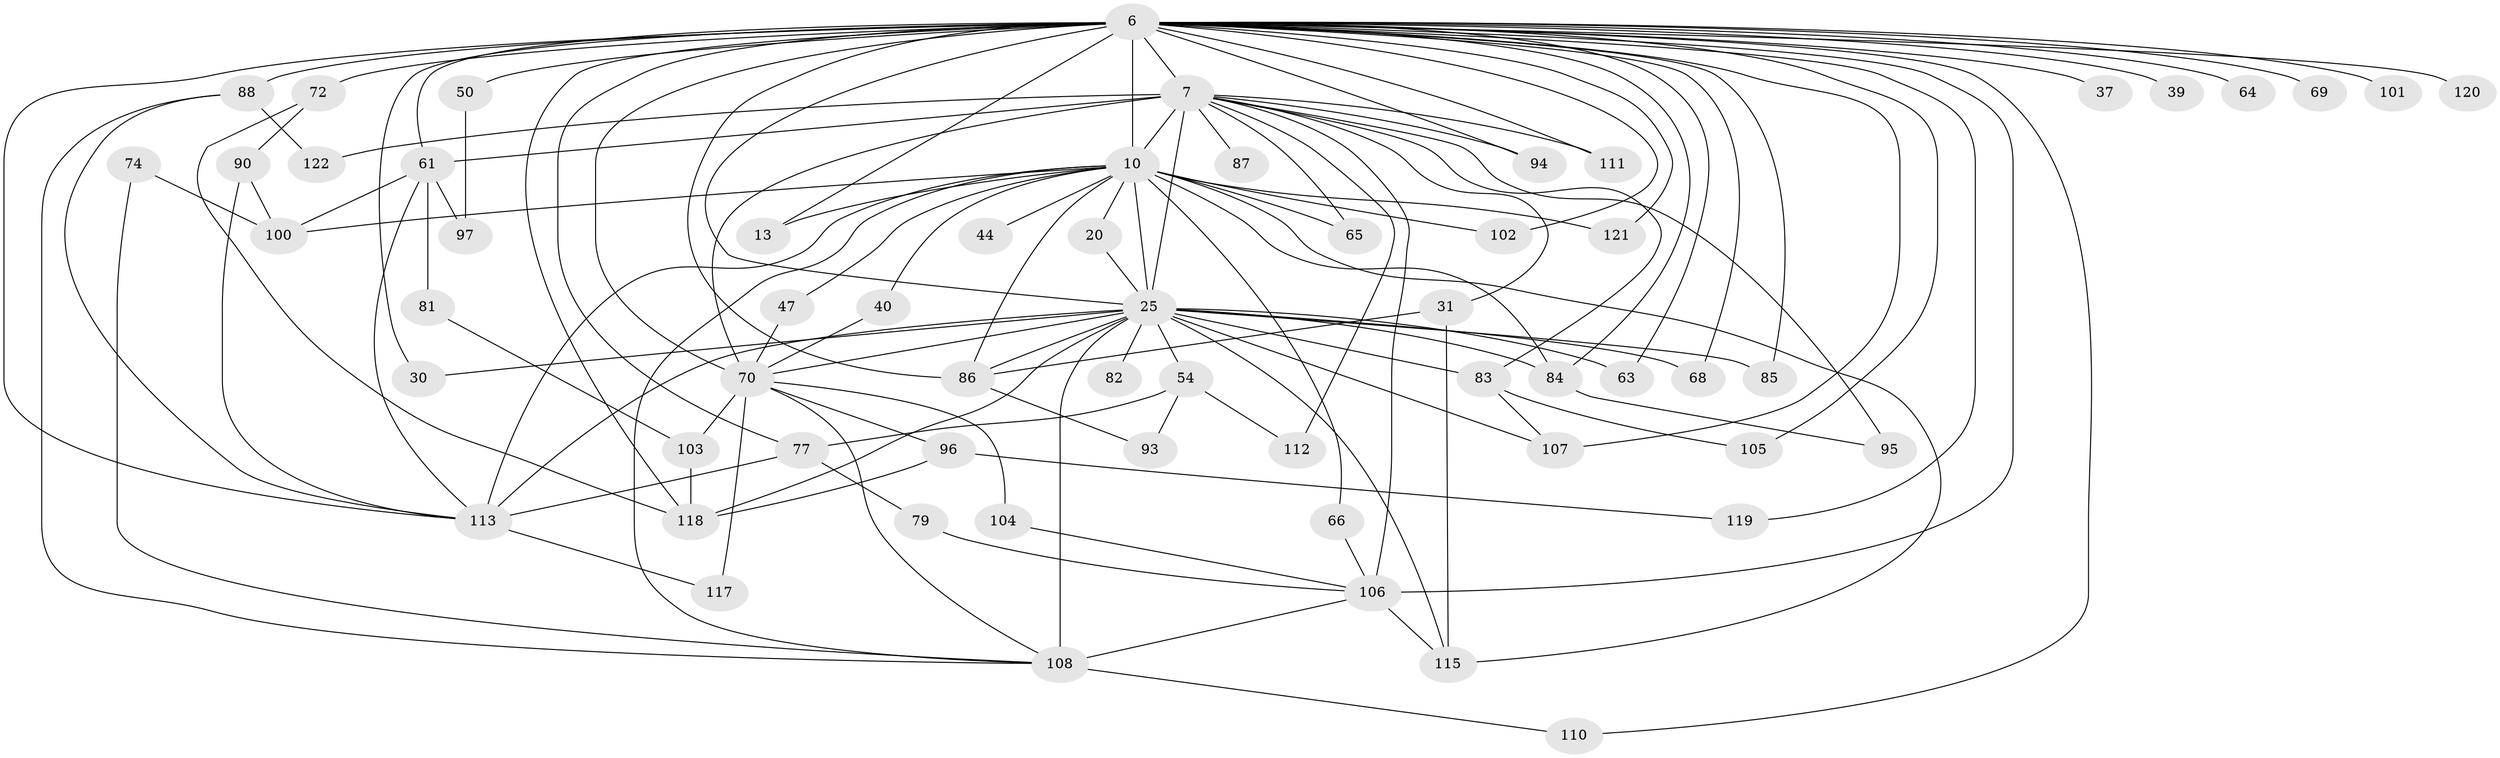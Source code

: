 // original degree distribution, {16: 0.00819672131147541, 14: 0.00819672131147541, 28: 0.00819672131147541, 20: 0.01639344262295082, 29: 0.00819672131147541, 27: 0.00819672131147541, 18: 0.01639344262295082, 22: 0.00819672131147541, 5: 0.05737704918032787, 9: 0.00819672131147541, 2: 0.5081967213114754, 3: 0.19672131147540983, 4: 0.11475409836065574, 8: 0.02459016393442623, 6: 0.00819672131147541}
// Generated by graph-tools (version 1.1) at 2025/43/03/09/25 04:43:39]
// undirected, 61 vertices, 122 edges
graph export_dot {
graph [start="1"]
  node [color=gray90,style=filled];
  6 [super="+5+3"];
  7 [super="+1"];
  10 [super="+9+2"];
  13;
  20 [super="+16"];
  25 [super="+19+8"];
  30;
  31;
  37;
  39;
  40;
  44;
  47;
  50;
  54 [super="+36"];
  61 [super="+57"];
  63;
  64 [super="+35"];
  65;
  66;
  68;
  69;
  70 [super="+52+56"];
  72 [super="+23"];
  74;
  77 [super="+55+33"];
  79;
  81;
  82;
  83 [super="+60"];
  84 [super="+17+29"];
  85;
  86 [super="+43+59+48+75"];
  87;
  88 [super="+42"];
  90 [super="+76"];
  93;
  94;
  95;
  96 [super="+92"];
  97;
  100 [super="+71"];
  101;
  102 [super="+41"];
  103 [super="+58"];
  104;
  105;
  106 [super="+73"];
  107 [super="+78"];
  108 [super="+80+67"];
  110;
  111 [super="+109"];
  112 [super="+99"];
  113 [super="+14+91+98"];
  115 [super="+32"];
  117;
  118 [super="+24"];
  119;
  120;
  121 [super="+116+89"];
  122;
  6 -- 7 [weight=6];
  6 -- 10 [weight=9];
  6 -- 13;
  6 -- 39 [weight=2];
  6 -- 50 [weight=2];
  6 -- 64 [weight=3];
  6 -- 72 [weight=3];
  6 -- 85;
  6 -- 88 [weight=2];
  6 -- 101 [weight=2];
  6 -- 107 [weight=2];
  6 -- 68;
  6 -- 69;
  6 -- 30;
  6 -- 37;
  6 -- 102;
  6 -- 105;
  6 -- 111 [weight=2];
  6 -- 119;
  6 -- 120 [weight=2];
  6 -- 61 [weight=2];
  6 -- 84;
  6 -- 94;
  6 -- 106 [weight=3];
  6 -- 110;
  6 -- 121 [weight=4];
  6 -- 63;
  6 -- 70 [weight=4];
  6 -- 118;
  6 -- 25 [weight=7];
  6 -- 77 [weight=2];
  6 -- 86 [weight=2];
  6 -- 113 [weight=2];
  7 -- 10 [weight=6];
  7 -- 31 [weight=2];
  7 -- 65;
  7 -- 87 [weight=2];
  7 -- 112 [weight=2];
  7 -- 122;
  7 -- 94;
  7 -- 95;
  7 -- 111;
  7 -- 106;
  7 -- 61 [weight=2];
  7 -- 70;
  7 -- 25 [weight=4];
  7 -- 83;
  10 -- 40;
  10 -- 44 [weight=2];
  10 -- 47;
  10 -- 100 [weight=3];
  10 -- 102 [weight=2];
  10 -- 65;
  10 -- 13;
  10 -- 20 [weight=2];
  10 -- 66;
  10 -- 113 [weight=4];
  10 -- 121;
  10 -- 25 [weight=7];
  10 -- 115;
  10 -- 86 [weight=2];
  10 -- 108;
  10 -- 84;
  20 -- 25;
  25 -- 68;
  25 -- 70;
  25 -- 82 [weight=2];
  25 -- 84 [weight=2];
  25 -- 85;
  25 -- 30;
  25 -- 107;
  25 -- 113 [weight=2];
  25 -- 54 [weight=2];
  25 -- 118;
  25 -- 63;
  25 -- 115;
  25 -- 86 [weight=2];
  25 -- 108 [weight=3];
  25 -- 83 [weight=2];
  31 -- 115;
  31 -- 86;
  40 -- 70;
  47 -- 70;
  50 -- 97;
  54 -- 112;
  54 -- 93;
  54 -- 77 [weight=2];
  61 -- 81;
  61 -- 97;
  61 -- 100;
  61 -- 113;
  66 -- 106;
  70 -- 103 [weight=2];
  70 -- 96 [weight=2];
  70 -- 104;
  70 -- 117;
  70 -- 108;
  72 -- 118;
  72 -- 90;
  74 -- 100;
  74 -- 108;
  77 -- 79;
  77 -- 113;
  79 -- 106;
  81 -- 103;
  83 -- 107;
  83 -- 105;
  84 -- 95;
  86 -- 93;
  88 -- 122;
  88 -- 108;
  88 -- 113;
  90 -- 100;
  90 -- 113;
  96 -- 119;
  96 -- 118;
  103 -- 118;
  104 -- 106;
  106 -- 115;
  106 -- 108;
  108 -- 110;
  113 -- 117;
}
